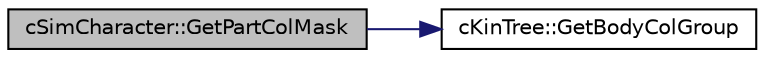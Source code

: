 digraph "cSimCharacter::GetPartColMask"
{
 // LATEX_PDF_SIZE
  edge [fontname="Helvetica",fontsize="10",labelfontname="Helvetica",labelfontsize="10"];
  node [fontname="Helvetica",fontsize="10",shape=record];
  rankdir="LR";
  Node1 [label="cSimCharacter::GetPartColMask",height=0.2,width=0.4,color="black", fillcolor="grey75", style="filled", fontcolor="black",tooltip=" "];
  Node1 -> Node2 [color="midnightblue",fontsize="10",style="solid",fontname="Helvetica"];
  Node2 [label="cKinTree::GetBodyColGroup",height=0.2,width=0.4,color="black", fillcolor="white", style="filled",URL="$classc_kin_tree.html#abfd1e95c46d6004a63c0643d460fe596",tooltip=" "];
}
